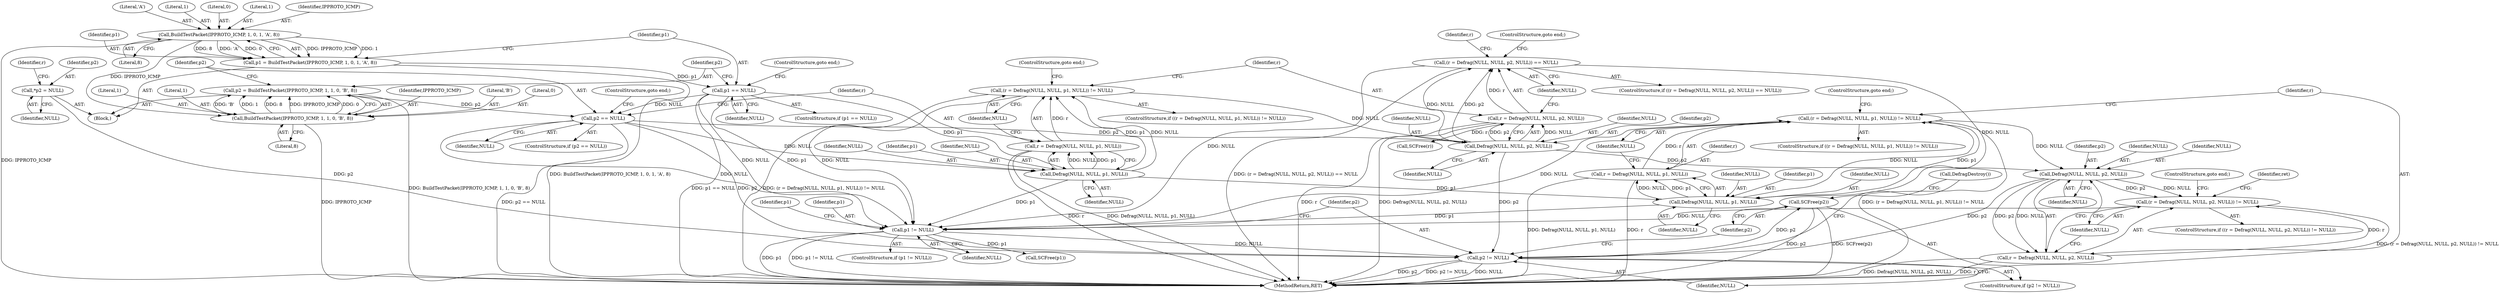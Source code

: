 digraph "0_suricata_4a04f814b15762eb446a5ead4d69d021512df6f8_11@pointer" {
"1000239" [label="(Call,SCFree(p2))"];
"1000236" [label="(Call,p2 != NULL)"];
"1000218" [label="(Call,Defrag(NULL, NULL, p2, NULL))"];
"1000204" [label="(Call,(r = Defrag(NULL, NULL, p1, NULL)) != NULL)"];
"1000205" [label="(Call,r = Defrag(NULL, NULL, p1, NULL))"];
"1000207" [label="(Call,Defrag(NULL, NULL, p1, NULL))"];
"1000163" [label="(Call,(r = Defrag(NULL, NULL, p2, NULL)) == NULL)"];
"1000164" [label="(Call,r = Defrag(NULL, NULL, p2, NULL))"];
"1000166" [label="(Call,Defrag(NULL, NULL, p2, NULL))"];
"1000152" [label="(Call,(r = Defrag(NULL, NULL, p1, NULL)) != NULL)"];
"1000153" [label="(Call,r = Defrag(NULL, NULL, p1, NULL))"];
"1000155" [label="(Call,Defrag(NULL, NULL, p1, NULL))"];
"1000147" [label="(Call,p2 == NULL)"];
"1000137" [label="(Call,p2 = BuildTestPacket(IPPROTO_ICMP, 1, 1, 0, 'B', 8))"];
"1000139" [label="(Call,BuildTestPacket(IPPROTO_ICMP, 1, 1, 0, 'B', 8))"];
"1000125" [label="(Call,BuildTestPacket(IPPROTO_ICMP, 1, 0, 1, 'A', 8))"];
"1000133" [label="(Call,p1 == NULL)"];
"1000123" [label="(Call,p1 = BuildTestPacket(IPPROTO_ICMP, 1, 0, 1, 'A', 8))"];
"1000111" [label="(Call,*p2 = NULL)"];
"1000230" [label="(Call,p1 != NULL)"];
"1000215" [label="(Call,(r = Defrag(NULL, NULL, p2, NULL)) != NULL)"];
"1000216" [label="(Call,r = Defrag(NULL, NULL, p2, NULL))"];
"1000205" [label="(Call,r = Defrag(NULL, NULL, p1, NULL))"];
"1000142" [label="(Literal,1)"];
"1000148" [label="(Identifier,p2)"];
"1000217" [label="(Identifier,r)"];
"1000155" [label="(Call,Defrag(NULL, NULL, p1, NULL))"];
"1000169" [label="(Identifier,p2)"];
"1000218" [label="(Call,Defrag(NULL, NULL, p2, NULL))"];
"1000152" [label="(Call,(r = Defrag(NULL, NULL, p1, NULL)) != NULL)"];
"1000240" [label="(Identifier,p2)"];
"1000219" [label="(Identifier,NULL)"];
"1000161" [label="(ControlStructure,goto end;)"];
"1000131" [label="(Literal,8)"];
"1000204" [label="(Call,(r = Defrag(NULL, NULL, p1, NULL)) != NULL)"];
"1000207" [label="(Call,Defrag(NULL, NULL, p1, NULL))"];
"1000147" [label="(Call,p2 == NULL)"];
"1000124" [label="(Identifier,p1)"];
"1000167" [label="(Identifier,NULL)"];
"1000157" [label="(Identifier,NULL)"];
"1000172" [label="(ControlStructure,goto end;)"];
"1000154" [label="(Identifier,r)"];
"1000203" [label="(ControlStructure,if ((r = Defrag(NULL, NULL, p1, NULL)) != NULL))"];
"1000236" [label="(Call,p2 != NULL)"];
"1000211" [label="(Identifier,NULL)"];
"1000139" [label="(Call,BuildTestPacket(IPPROTO_ICMP, 1, 1, 0, 'B', 8))"];
"1000113" [label="(Identifier,NULL)"];
"1000171" [label="(Identifier,NULL)"];
"1000162" [label="(ControlStructure,if ((r = Defrag(NULL, NULL, p2, NULL)) == NULL))"];
"1000153" [label="(Call,r = Defrag(NULL, NULL, p1, NULL))"];
"1000150" [label="(ControlStructure,goto end;)"];
"1000160" [label="(Identifier,NULL)"];
"1000164" [label="(Call,r = Defrag(NULL, NULL, p2, NULL))"];
"1000232" [label="(Identifier,NULL)"];
"1000238" [label="(Identifier,NULL)"];
"1000222" [label="(Identifier,NULL)"];
"1000221" [label="(Identifier,p2)"];
"1000165" [label="(Identifier,r)"];
"1000146" [label="(ControlStructure,if (p2 == NULL))"];
"1000130" [label="(Literal,'A')"];
"1000129" [label="(Literal,1)"];
"1000168" [label="(Identifier,NULL)"];
"1000128" [label="(Literal,0)"];
"1000234" [label="(Identifier,p1)"];
"1000226" [label="(Identifier,ret)"];
"1000170" [label="(Identifier,NULL)"];
"1000206" [label="(Identifier,r)"];
"1000233" [label="(Call,SCFree(p1))"];
"1000237" [label="(Identifier,p2)"];
"1000159" [label="(Identifier,NULL)"];
"1000140" [label="(Identifier,IPPROTO_ICMP)"];
"1000241" [label="(Call,DefragDestroy())"];
"1000209" [label="(Identifier,NULL)"];
"1000145" [label="(Literal,8)"];
"1000235" [label="(ControlStructure,if (p2 != NULL))"];
"1000244" [label="(MethodReturn,RET)"];
"1000125" [label="(Call,BuildTestPacket(IPPROTO_ICMP, 1, 0, 1, 'A', 8))"];
"1000116" [label="(Identifier,r)"];
"1000137" [label="(Call,p2 = BuildTestPacket(IPPROTO_ICMP, 1, 1, 0, 'B', 8))"];
"1000173" [label="(Call,SCFree(r))"];
"1000127" [label="(Literal,1)"];
"1000215" [label="(Call,(r = Defrag(NULL, NULL, p2, NULL)) != NULL)"];
"1000231" [label="(Identifier,p1)"];
"1000230" [label="(Call,p1 != NULL)"];
"1000105" [label="(Block,)"];
"1000158" [label="(Identifier,p1)"];
"1000210" [label="(Identifier,p1)"];
"1000126" [label="(Identifier,IPPROTO_ICMP)"];
"1000214" [label="(ControlStructure,if ((r = Defrag(NULL, NULL, p2, NULL)) != NULL))"];
"1000135" [label="(Identifier,NULL)"];
"1000220" [label="(Identifier,NULL)"];
"1000138" [label="(Identifier,p2)"];
"1000112" [label="(Identifier,p2)"];
"1000208" [label="(Identifier,NULL)"];
"1000163" [label="(Call,(r = Defrag(NULL, NULL, p2, NULL)) == NULL)"];
"1000149" [label="(Identifier,NULL)"];
"1000229" [label="(ControlStructure,if (p1 != NULL))"];
"1000216" [label="(Call,r = Defrag(NULL, NULL, p2, NULL))"];
"1000224" [label="(ControlStructure,goto end;)"];
"1000174" [label="(Identifier,r)"];
"1000166" [label="(Call,Defrag(NULL, NULL, p2, NULL))"];
"1000239" [label="(Call,SCFree(p2))"];
"1000213" [label="(ControlStructure,goto end;)"];
"1000151" [label="(ControlStructure,if ((r = Defrag(NULL, NULL, p1, NULL)) != NULL))"];
"1000144" [label="(Literal,'B')"];
"1000143" [label="(Literal,0)"];
"1000132" [label="(ControlStructure,if (p1 == NULL))"];
"1000212" [label="(Identifier,NULL)"];
"1000141" [label="(Literal,1)"];
"1000156" [label="(Identifier,NULL)"];
"1000123" [label="(Call,p1 = BuildTestPacket(IPPROTO_ICMP, 1, 0, 1, 'A', 8))"];
"1000133" [label="(Call,p1 == NULL)"];
"1000223" [label="(Identifier,NULL)"];
"1000136" [label="(ControlStructure,goto end;)"];
"1000134" [label="(Identifier,p1)"];
"1000111" [label="(Call,*p2 = NULL)"];
"1000239" -> "1000235"  [label="AST: "];
"1000239" -> "1000240"  [label="CFG: "];
"1000240" -> "1000239"  [label="AST: "];
"1000241" -> "1000239"  [label="CFG: "];
"1000239" -> "1000244"  [label="DDG: SCFree(p2)"];
"1000239" -> "1000244"  [label="DDG: p2"];
"1000236" -> "1000239"  [label="DDG: p2"];
"1000236" -> "1000235"  [label="AST: "];
"1000236" -> "1000238"  [label="CFG: "];
"1000237" -> "1000236"  [label="AST: "];
"1000238" -> "1000236"  [label="AST: "];
"1000240" -> "1000236"  [label="CFG: "];
"1000241" -> "1000236"  [label="CFG: "];
"1000236" -> "1000244"  [label="DDG: p2"];
"1000236" -> "1000244"  [label="DDG: p2 != NULL"];
"1000236" -> "1000244"  [label="DDG: NULL"];
"1000218" -> "1000236"  [label="DDG: p2"];
"1000166" -> "1000236"  [label="DDG: p2"];
"1000147" -> "1000236"  [label="DDG: p2"];
"1000111" -> "1000236"  [label="DDG: p2"];
"1000230" -> "1000236"  [label="DDG: NULL"];
"1000218" -> "1000216"  [label="AST: "];
"1000218" -> "1000222"  [label="CFG: "];
"1000219" -> "1000218"  [label="AST: "];
"1000220" -> "1000218"  [label="AST: "];
"1000221" -> "1000218"  [label="AST: "];
"1000222" -> "1000218"  [label="AST: "];
"1000216" -> "1000218"  [label="CFG: "];
"1000218" -> "1000215"  [label="DDG: NULL"];
"1000218" -> "1000215"  [label="DDG: p2"];
"1000218" -> "1000216"  [label="DDG: NULL"];
"1000218" -> "1000216"  [label="DDG: p2"];
"1000204" -> "1000218"  [label="DDG: NULL"];
"1000166" -> "1000218"  [label="DDG: p2"];
"1000204" -> "1000203"  [label="AST: "];
"1000204" -> "1000212"  [label="CFG: "];
"1000205" -> "1000204"  [label="AST: "];
"1000212" -> "1000204"  [label="AST: "];
"1000213" -> "1000204"  [label="CFG: "];
"1000217" -> "1000204"  [label="CFG: "];
"1000204" -> "1000244"  [label="DDG: (r = Defrag(NULL, NULL, p1, NULL)) != NULL"];
"1000205" -> "1000204"  [label="DDG: r"];
"1000207" -> "1000204"  [label="DDG: NULL"];
"1000207" -> "1000204"  [label="DDG: p1"];
"1000204" -> "1000230"  [label="DDG: NULL"];
"1000205" -> "1000207"  [label="CFG: "];
"1000206" -> "1000205"  [label="AST: "];
"1000207" -> "1000205"  [label="AST: "];
"1000212" -> "1000205"  [label="CFG: "];
"1000205" -> "1000244"  [label="DDG: r"];
"1000205" -> "1000244"  [label="DDG: Defrag(NULL, NULL, p1, NULL)"];
"1000207" -> "1000205"  [label="DDG: NULL"];
"1000207" -> "1000205"  [label="DDG: p1"];
"1000207" -> "1000211"  [label="CFG: "];
"1000208" -> "1000207"  [label="AST: "];
"1000209" -> "1000207"  [label="AST: "];
"1000210" -> "1000207"  [label="AST: "];
"1000211" -> "1000207"  [label="AST: "];
"1000163" -> "1000207"  [label="DDG: NULL"];
"1000155" -> "1000207"  [label="DDG: p1"];
"1000207" -> "1000230"  [label="DDG: p1"];
"1000163" -> "1000162"  [label="AST: "];
"1000163" -> "1000171"  [label="CFG: "];
"1000164" -> "1000163"  [label="AST: "];
"1000171" -> "1000163"  [label="AST: "];
"1000172" -> "1000163"  [label="CFG: "];
"1000174" -> "1000163"  [label="CFG: "];
"1000163" -> "1000244"  [label="DDG: (r = Defrag(NULL, NULL, p2, NULL)) == NULL"];
"1000164" -> "1000163"  [label="DDG: r"];
"1000166" -> "1000163"  [label="DDG: NULL"];
"1000166" -> "1000163"  [label="DDG: p2"];
"1000163" -> "1000230"  [label="DDG: NULL"];
"1000164" -> "1000166"  [label="CFG: "];
"1000165" -> "1000164"  [label="AST: "];
"1000166" -> "1000164"  [label="AST: "];
"1000171" -> "1000164"  [label="CFG: "];
"1000164" -> "1000244"  [label="DDG: Defrag(NULL, NULL, p2, NULL)"];
"1000164" -> "1000244"  [label="DDG: r"];
"1000166" -> "1000164"  [label="DDG: NULL"];
"1000166" -> "1000164"  [label="DDG: p2"];
"1000164" -> "1000173"  [label="DDG: r"];
"1000166" -> "1000170"  [label="CFG: "];
"1000167" -> "1000166"  [label="AST: "];
"1000168" -> "1000166"  [label="AST: "];
"1000169" -> "1000166"  [label="AST: "];
"1000170" -> "1000166"  [label="AST: "];
"1000152" -> "1000166"  [label="DDG: NULL"];
"1000147" -> "1000166"  [label="DDG: p2"];
"1000152" -> "1000151"  [label="AST: "];
"1000152" -> "1000160"  [label="CFG: "];
"1000153" -> "1000152"  [label="AST: "];
"1000160" -> "1000152"  [label="AST: "];
"1000161" -> "1000152"  [label="CFG: "];
"1000165" -> "1000152"  [label="CFG: "];
"1000152" -> "1000244"  [label="DDG: (r = Defrag(NULL, NULL, p1, NULL)) != NULL"];
"1000153" -> "1000152"  [label="DDG: r"];
"1000155" -> "1000152"  [label="DDG: NULL"];
"1000155" -> "1000152"  [label="DDG: p1"];
"1000152" -> "1000230"  [label="DDG: NULL"];
"1000153" -> "1000155"  [label="CFG: "];
"1000154" -> "1000153"  [label="AST: "];
"1000155" -> "1000153"  [label="AST: "];
"1000160" -> "1000153"  [label="CFG: "];
"1000153" -> "1000244"  [label="DDG: Defrag(NULL, NULL, p1, NULL)"];
"1000153" -> "1000244"  [label="DDG: r"];
"1000155" -> "1000153"  [label="DDG: NULL"];
"1000155" -> "1000153"  [label="DDG: p1"];
"1000155" -> "1000159"  [label="CFG: "];
"1000156" -> "1000155"  [label="AST: "];
"1000157" -> "1000155"  [label="AST: "];
"1000158" -> "1000155"  [label="AST: "];
"1000159" -> "1000155"  [label="AST: "];
"1000147" -> "1000155"  [label="DDG: NULL"];
"1000133" -> "1000155"  [label="DDG: p1"];
"1000155" -> "1000230"  [label="DDG: p1"];
"1000147" -> "1000146"  [label="AST: "];
"1000147" -> "1000149"  [label="CFG: "];
"1000148" -> "1000147"  [label="AST: "];
"1000149" -> "1000147"  [label="AST: "];
"1000150" -> "1000147"  [label="CFG: "];
"1000154" -> "1000147"  [label="CFG: "];
"1000147" -> "1000244"  [label="DDG: p2 == NULL"];
"1000137" -> "1000147"  [label="DDG: p2"];
"1000133" -> "1000147"  [label="DDG: NULL"];
"1000147" -> "1000230"  [label="DDG: NULL"];
"1000137" -> "1000105"  [label="AST: "];
"1000137" -> "1000139"  [label="CFG: "];
"1000138" -> "1000137"  [label="AST: "];
"1000139" -> "1000137"  [label="AST: "];
"1000148" -> "1000137"  [label="CFG: "];
"1000137" -> "1000244"  [label="DDG: BuildTestPacket(IPPROTO_ICMP, 1, 1, 0, 'B', 8)"];
"1000139" -> "1000137"  [label="DDG: 'B'"];
"1000139" -> "1000137"  [label="DDG: 1"];
"1000139" -> "1000137"  [label="DDG: 8"];
"1000139" -> "1000137"  [label="DDG: IPPROTO_ICMP"];
"1000139" -> "1000137"  [label="DDG: 0"];
"1000139" -> "1000145"  [label="CFG: "];
"1000140" -> "1000139"  [label="AST: "];
"1000141" -> "1000139"  [label="AST: "];
"1000142" -> "1000139"  [label="AST: "];
"1000143" -> "1000139"  [label="AST: "];
"1000144" -> "1000139"  [label="AST: "];
"1000145" -> "1000139"  [label="AST: "];
"1000139" -> "1000244"  [label="DDG: IPPROTO_ICMP"];
"1000125" -> "1000139"  [label="DDG: IPPROTO_ICMP"];
"1000125" -> "1000123"  [label="AST: "];
"1000125" -> "1000131"  [label="CFG: "];
"1000126" -> "1000125"  [label="AST: "];
"1000127" -> "1000125"  [label="AST: "];
"1000128" -> "1000125"  [label="AST: "];
"1000129" -> "1000125"  [label="AST: "];
"1000130" -> "1000125"  [label="AST: "];
"1000131" -> "1000125"  [label="AST: "];
"1000123" -> "1000125"  [label="CFG: "];
"1000125" -> "1000244"  [label="DDG: IPPROTO_ICMP"];
"1000125" -> "1000123"  [label="DDG: IPPROTO_ICMP"];
"1000125" -> "1000123"  [label="DDG: 1"];
"1000125" -> "1000123"  [label="DDG: 8"];
"1000125" -> "1000123"  [label="DDG: 'A'"];
"1000125" -> "1000123"  [label="DDG: 0"];
"1000133" -> "1000132"  [label="AST: "];
"1000133" -> "1000135"  [label="CFG: "];
"1000134" -> "1000133"  [label="AST: "];
"1000135" -> "1000133"  [label="AST: "];
"1000136" -> "1000133"  [label="CFG: "];
"1000138" -> "1000133"  [label="CFG: "];
"1000133" -> "1000244"  [label="DDG: p1 == NULL"];
"1000123" -> "1000133"  [label="DDG: p1"];
"1000133" -> "1000230"  [label="DDG: p1"];
"1000133" -> "1000230"  [label="DDG: NULL"];
"1000123" -> "1000105"  [label="AST: "];
"1000124" -> "1000123"  [label="AST: "];
"1000134" -> "1000123"  [label="CFG: "];
"1000123" -> "1000244"  [label="DDG: BuildTestPacket(IPPROTO_ICMP, 1, 0, 1, 'A', 8)"];
"1000111" -> "1000105"  [label="AST: "];
"1000111" -> "1000113"  [label="CFG: "];
"1000112" -> "1000111"  [label="AST: "];
"1000113" -> "1000111"  [label="AST: "];
"1000116" -> "1000111"  [label="CFG: "];
"1000230" -> "1000229"  [label="AST: "];
"1000230" -> "1000232"  [label="CFG: "];
"1000231" -> "1000230"  [label="AST: "];
"1000232" -> "1000230"  [label="AST: "];
"1000234" -> "1000230"  [label="CFG: "];
"1000237" -> "1000230"  [label="CFG: "];
"1000230" -> "1000244"  [label="DDG: p1"];
"1000230" -> "1000244"  [label="DDG: p1 != NULL"];
"1000215" -> "1000230"  [label="DDG: NULL"];
"1000230" -> "1000233"  [label="DDG: p1"];
"1000215" -> "1000214"  [label="AST: "];
"1000215" -> "1000223"  [label="CFG: "];
"1000216" -> "1000215"  [label="AST: "];
"1000223" -> "1000215"  [label="AST: "];
"1000224" -> "1000215"  [label="CFG: "];
"1000226" -> "1000215"  [label="CFG: "];
"1000215" -> "1000244"  [label="DDG: (r = Defrag(NULL, NULL, p2, NULL)) != NULL"];
"1000216" -> "1000215"  [label="DDG: r"];
"1000217" -> "1000216"  [label="AST: "];
"1000223" -> "1000216"  [label="CFG: "];
"1000216" -> "1000244"  [label="DDG: r"];
"1000216" -> "1000244"  [label="DDG: Defrag(NULL, NULL, p2, NULL)"];
}
